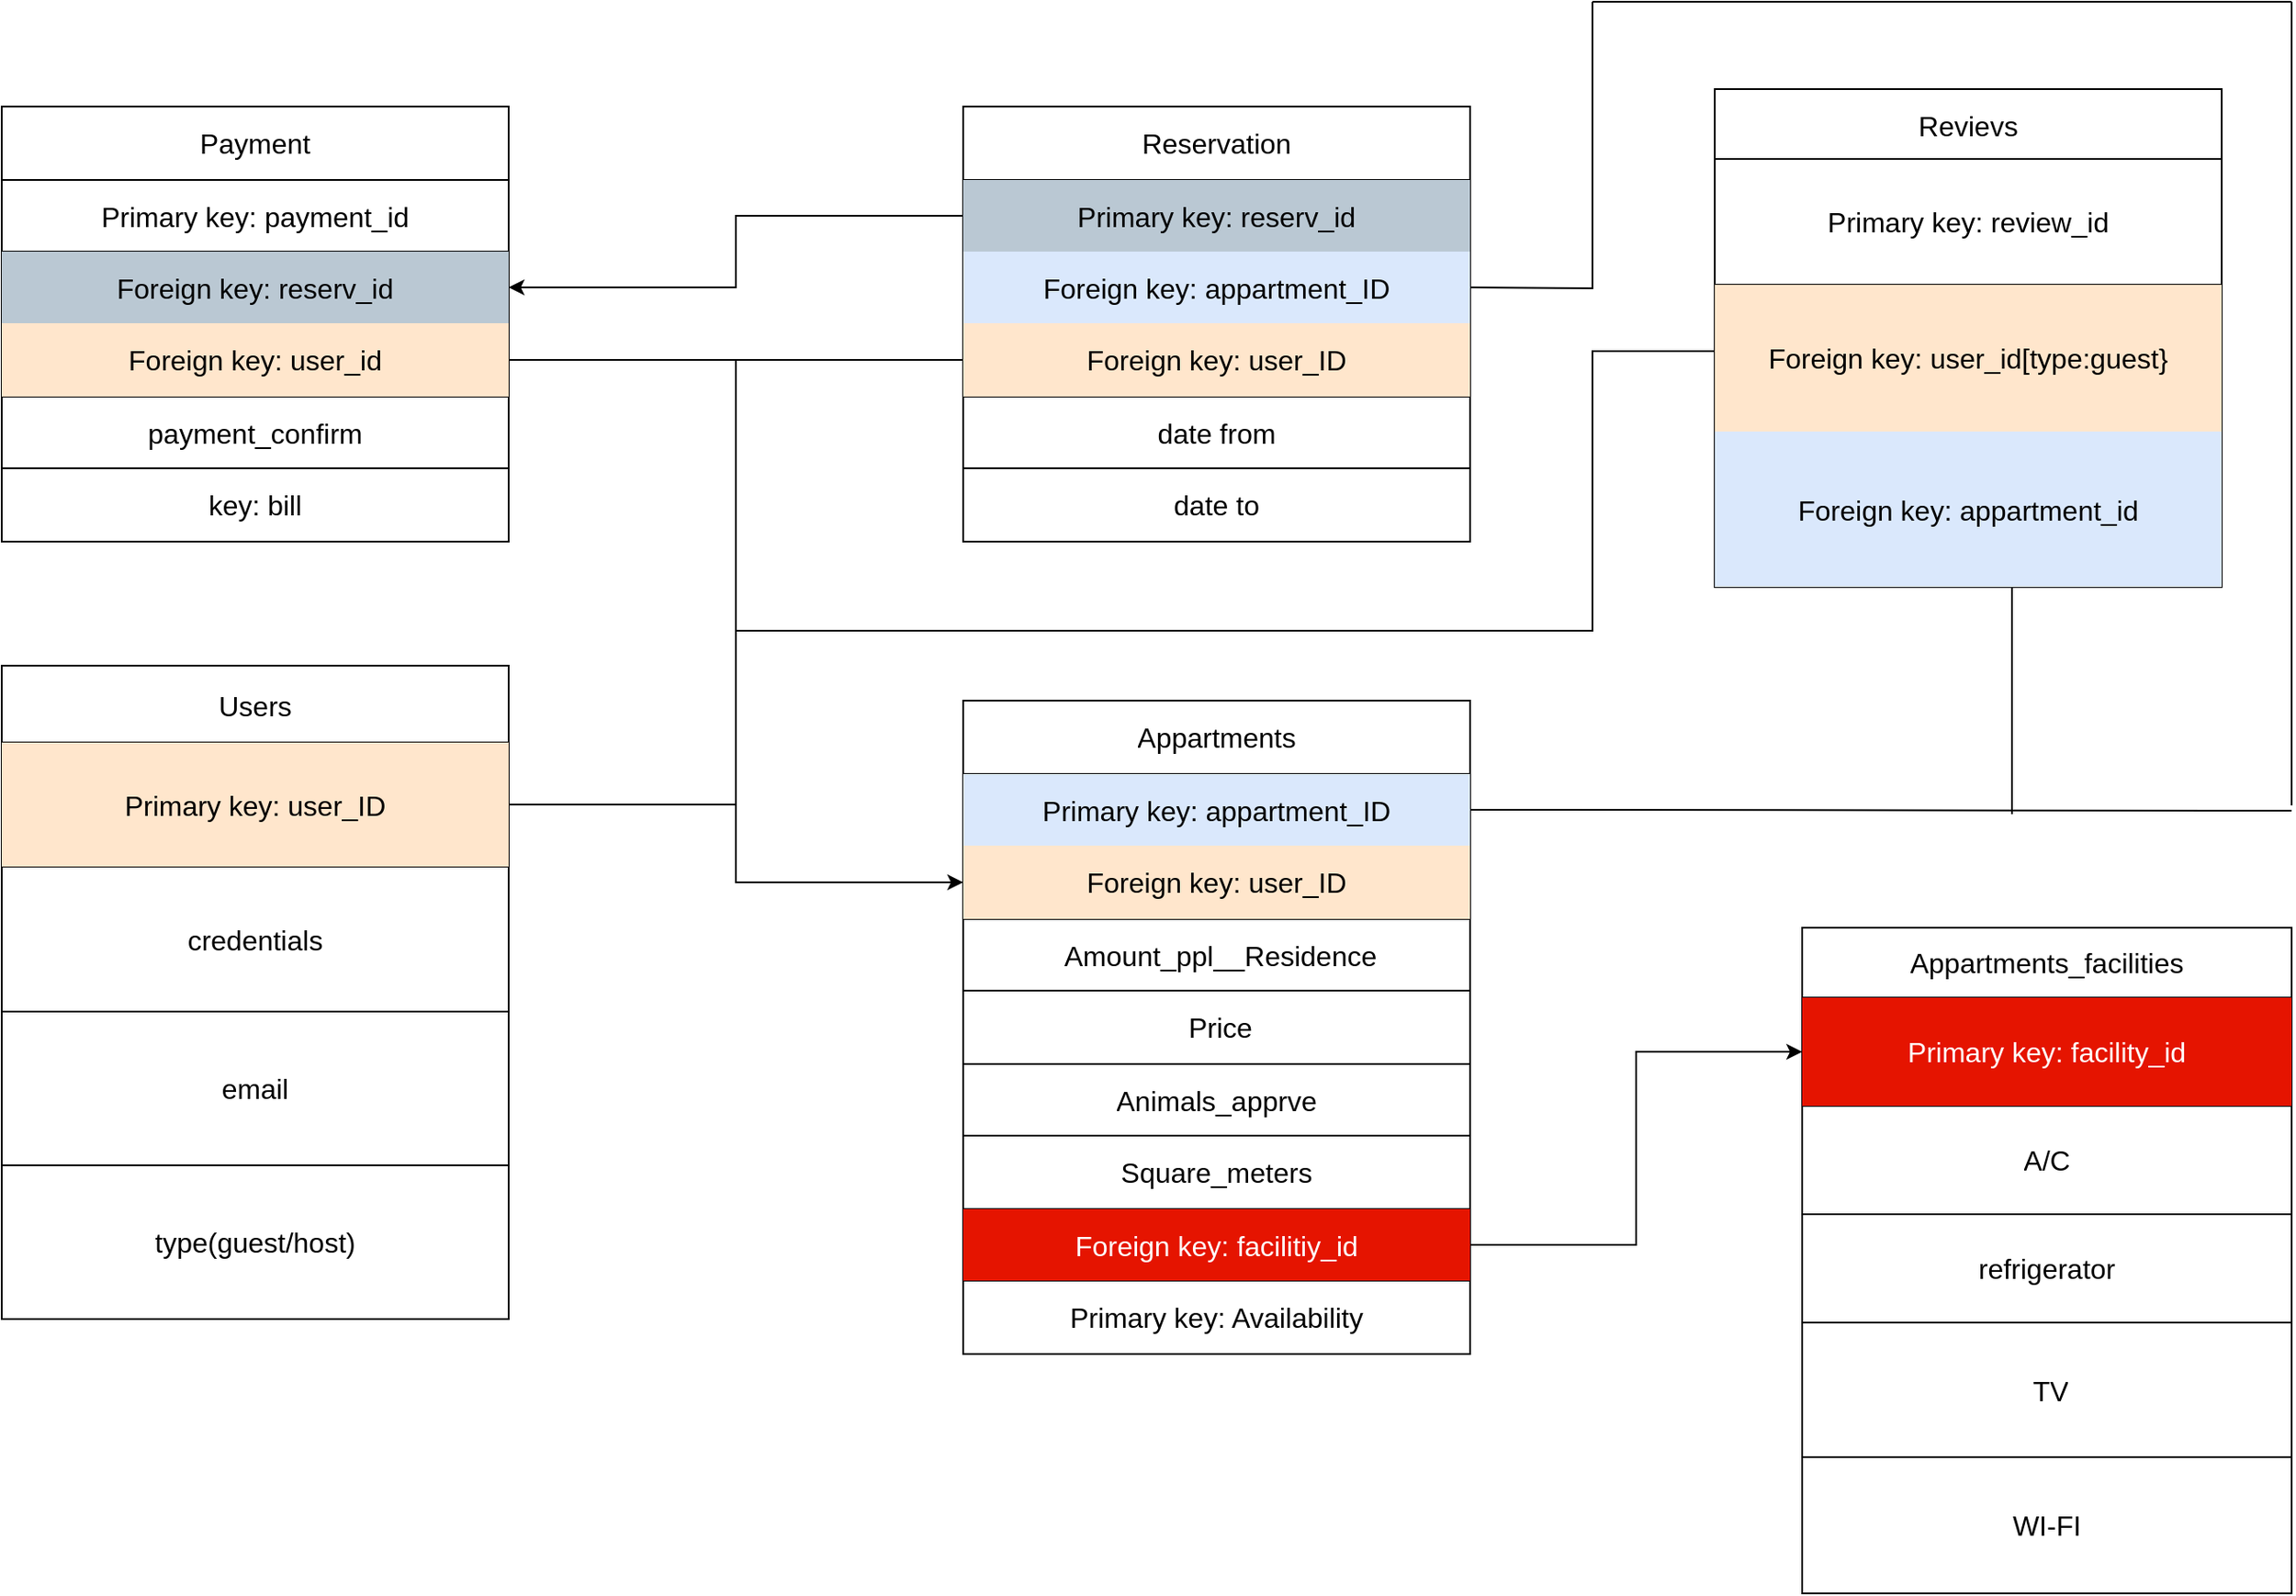 <mxfile version="24.2.1" type="github">
  <diagram name="Страница — 1" id="DhWtc1AITWDPEzfAjPhT">
    <mxGraphModel dx="1313" dy="1865" grid="1" gridSize="10" guides="1" tooltips="1" connect="1" arrows="1" fold="1" page="1" pageScale="1" pageWidth="827" pageHeight="1169" math="0" shadow="0">
      <root>
        <mxCell id="0" />
        <mxCell id="1" parent="0" />
        <mxCell id="QPeFIXPxmIHF3lI81vWk-42" value="Users" style="shape=table;startSize=44;container=1;collapsible=0;childLayout=tableLayout;strokeColor=default;fontSize=16;" parent="1" vertex="1">
          <mxGeometry x="10" y="-20" width="290" height="374" as="geometry" />
        </mxCell>
        <mxCell id="QPeFIXPxmIHF3lI81vWk-43" value="" style="shape=tableRow;horizontal=0;startSize=0;swimlaneHead=0;swimlaneBody=0;strokeColor=#d79b00;top=0;left=0;bottom=0;right=0;collapsible=0;dropTarget=0;fillColor=#ffe6cc;points=[[0,0.5],[1,0.5]];portConstraint=eastwest;fontSize=16;" parent="QPeFIXPxmIHF3lI81vWk-42" vertex="1">
          <mxGeometry y="44" width="290" height="71" as="geometry" />
        </mxCell>
        <mxCell id="QPeFIXPxmIHF3lI81vWk-44" value="Primary key: user_ID" style="shape=partialRectangle;html=1;whiteSpace=wrap;connectable=0;strokeColor=inherit;overflow=hidden;fillColor=none;top=0;left=0;bottom=0;right=0;pointerEvents=1;fontSize=16;" parent="QPeFIXPxmIHF3lI81vWk-43" vertex="1">
          <mxGeometry width="290" height="71" as="geometry">
            <mxRectangle width="290" height="71" as="alternateBounds" />
          </mxGeometry>
        </mxCell>
        <mxCell id="QPeFIXPxmIHF3lI81vWk-47" value="" style="shape=tableRow;horizontal=0;startSize=0;swimlaneHead=0;swimlaneBody=0;strokeColor=inherit;top=0;left=0;bottom=0;right=0;collapsible=0;dropTarget=0;fillColor=none;points=[[0,0.5],[1,0.5]];portConstraint=eastwest;fontSize=16;" parent="QPeFIXPxmIHF3lI81vWk-42" vertex="1">
          <mxGeometry y="115" width="290" height="83" as="geometry" />
        </mxCell>
        <mxCell id="QPeFIXPxmIHF3lI81vWk-48" value="credentials" style="shape=partialRectangle;html=1;whiteSpace=wrap;connectable=0;strokeColor=inherit;overflow=hidden;fillColor=none;top=0;left=0;bottom=0;right=0;pointerEvents=1;fontSize=16;" parent="QPeFIXPxmIHF3lI81vWk-47" vertex="1">
          <mxGeometry width="290" height="83" as="geometry">
            <mxRectangle width="290" height="83" as="alternateBounds" />
          </mxGeometry>
        </mxCell>
        <mxCell id="QPeFIXPxmIHF3lI81vWk-51" value="" style="shape=tableRow;horizontal=0;startSize=0;swimlaneHead=0;swimlaneBody=0;strokeColor=inherit;top=0;left=0;bottom=0;right=0;collapsible=0;dropTarget=0;fillColor=none;points=[[0,0.5],[1,0.5]];portConstraint=eastwest;fontSize=16;" parent="QPeFIXPxmIHF3lI81vWk-42" vertex="1">
          <mxGeometry y="198" width="290" height="88" as="geometry" />
        </mxCell>
        <mxCell id="QPeFIXPxmIHF3lI81vWk-52" value="email" style="shape=partialRectangle;html=1;whiteSpace=wrap;connectable=0;strokeColor=inherit;overflow=hidden;fillColor=none;top=0;left=0;bottom=0;right=0;pointerEvents=1;fontSize=16;" parent="QPeFIXPxmIHF3lI81vWk-51" vertex="1">
          <mxGeometry width="290" height="88" as="geometry">
            <mxRectangle width="290" height="88" as="alternateBounds" />
          </mxGeometry>
        </mxCell>
        <mxCell id="Wzoc3AOBWDvPHQD9uPDA-1" style="shape=tableRow;horizontal=0;startSize=0;swimlaneHead=0;swimlaneBody=0;strokeColor=inherit;top=0;left=0;bottom=0;right=0;collapsible=0;dropTarget=0;fillColor=none;points=[[0,0.5],[1,0.5]];portConstraint=eastwest;fontSize=16;" parent="QPeFIXPxmIHF3lI81vWk-42" vertex="1">
          <mxGeometry y="286" width="290" height="88" as="geometry" />
        </mxCell>
        <mxCell id="Wzoc3AOBWDvPHQD9uPDA-2" value="type(guest/host)" style="shape=partialRectangle;html=1;whiteSpace=wrap;connectable=0;strokeColor=inherit;overflow=hidden;fillColor=none;top=0;left=0;bottom=0;right=0;pointerEvents=1;fontSize=16;" parent="Wzoc3AOBWDvPHQD9uPDA-1" vertex="1">
          <mxGeometry width="290" height="88" as="geometry">
            <mxRectangle width="290" height="88" as="alternateBounds" />
          </mxGeometry>
        </mxCell>
        <mxCell id="QPeFIXPxmIHF3lI81vWk-137" value="" style="shape=table;startSize=0;container=1;collapsible=0;childLayout=tableLayout;fontSize=16;" parent="1" vertex="1">
          <mxGeometry x="560" width="290" height="374" as="geometry" />
        </mxCell>
        <mxCell id="QPeFIXPxmIHF3lI81vWk-138" value="" style="shape=tableRow;horizontal=0;startSize=0;swimlaneHead=0;swimlaneBody=0;strokeColor=inherit;top=0;left=0;bottom=0;right=0;collapsible=0;dropTarget=0;fillColor=none;points=[[0,0.5],[1,0.5]];portConstraint=eastwest;fontSize=16;" parent="QPeFIXPxmIHF3lI81vWk-137" vertex="1">
          <mxGeometry width="290" height="42" as="geometry" />
        </mxCell>
        <mxCell id="QPeFIXPxmIHF3lI81vWk-139" value="Appartments" style="shape=partialRectangle;html=1;whiteSpace=wrap;connectable=0;strokeColor=inherit;overflow=hidden;fillColor=none;top=0;left=0;bottom=0;right=0;pointerEvents=1;fontSize=16;" parent="QPeFIXPxmIHF3lI81vWk-138" vertex="1">
          <mxGeometry width="290" height="42" as="geometry">
            <mxRectangle width="290" height="42" as="alternateBounds" />
          </mxGeometry>
        </mxCell>
        <mxCell id="QPeFIXPxmIHF3lI81vWk-158" style="shape=tableRow;horizontal=0;startSize=0;swimlaneHead=0;swimlaneBody=0;strokeColor=inherit;top=0;left=0;bottom=0;right=0;collapsible=0;dropTarget=0;fillColor=none;points=[[0,0.5],[1,0.5]];portConstraint=eastwest;fontSize=16;" parent="QPeFIXPxmIHF3lI81vWk-137" vertex="1">
          <mxGeometry y="42" width="290" height="41" as="geometry" />
        </mxCell>
        <mxCell id="QPeFIXPxmIHF3lI81vWk-159" value="Primary key: appartment_ID" style="shape=partialRectangle;html=1;whiteSpace=wrap;connectable=0;strokeColor=#6c8ebf;overflow=hidden;fillColor=#dae8fc;top=0;left=0;bottom=0;right=0;pointerEvents=1;fontSize=16;" parent="QPeFIXPxmIHF3lI81vWk-158" vertex="1">
          <mxGeometry width="290" height="41" as="geometry">
            <mxRectangle width="290" height="41" as="alternateBounds" />
          </mxGeometry>
        </mxCell>
        <mxCell id="QPeFIXPxmIHF3lI81vWk-156" style="shape=tableRow;horizontal=0;startSize=0;swimlaneHead=0;swimlaneBody=0;strokeColor=inherit;top=0;left=0;bottom=0;right=0;collapsible=0;dropTarget=0;fillColor=none;points=[[0,0.5],[1,0.5]];portConstraint=eastwest;fontSize=16;" parent="QPeFIXPxmIHF3lI81vWk-137" vertex="1">
          <mxGeometry y="83" width="290" height="42" as="geometry" />
        </mxCell>
        <mxCell id="QPeFIXPxmIHF3lI81vWk-157" value="Foreign key: user_ID" style="shape=partialRectangle;html=1;whiteSpace=wrap;connectable=0;strokeColor=#d79b00;overflow=hidden;fillColor=#ffe6cc;top=0;left=0;bottom=0;right=0;pointerEvents=1;fontSize=16;" parent="QPeFIXPxmIHF3lI81vWk-156" vertex="1">
          <mxGeometry width="290" height="42" as="geometry">
            <mxRectangle width="290" height="42" as="alternateBounds" />
          </mxGeometry>
        </mxCell>
        <mxCell id="QPeFIXPxmIHF3lI81vWk-154" style="shape=tableRow;horizontal=0;startSize=0;swimlaneHead=0;swimlaneBody=0;strokeColor=inherit;top=0;left=0;bottom=0;right=0;collapsible=0;dropTarget=0;fillColor=none;points=[[0,0.5],[1,0.5]];portConstraint=eastwest;fontSize=16;" parent="QPeFIXPxmIHF3lI81vWk-137" vertex="1">
          <mxGeometry y="125" width="290" height="41" as="geometry" />
        </mxCell>
        <mxCell id="QPeFIXPxmIHF3lI81vWk-155" value="&amp;nbsp;Amount_ppl__Residence" style="shape=partialRectangle;html=1;whiteSpace=wrap;connectable=0;strokeColor=inherit;overflow=hidden;fillColor=none;top=0;left=0;bottom=0;right=0;pointerEvents=1;fontSize=16;" parent="QPeFIXPxmIHF3lI81vWk-154" vertex="1">
          <mxGeometry width="290" height="41" as="geometry">
            <mxRectangle width="290" height="41" as="alternateBounds" />
          </mxGeometry>
        </mxCell>
        <mxCell id="QPeFIXPxmIHF3lI81vWk-152" style="shape=tableRow;horizontal=0;startSize=0;swimlaneHead=0;swimlaneBody=0;strokeColor=inherit;top=0;left=0;bottom=0;right=0;collapsible=0;dropTarget=0;fillColor=none;points=[[0,0.5],[1,0.5]];portConstraint=eastwest;fontSize=16;" parent="QPeFIXPxmIHF3lI81vWk-137" vertex="1">
          <mxGeometry y="166" width="290" height="42" as="geometry" />
        </mxCell>
        <mxCell id="QPeFIXPxmIHF3lI81vWk-153" value="&amp;nbsp;Price" style="shape=partialRectangle;html=1;whiteSpace=wrap;connectable=0;strokeColor=inherit;overflow=hidden;fillColor=none;top=0;left=0;bottom=0;right=0;pointerEvents=1;fontSize=16;" parent="QPeFIXPxmIHF3lI81vWk-152" vertex="1">
          <mxGeometry width="290" height="42" as="geometry">
            <mxRectangle width="290" height="42" as="alternateBounds" />
          </mxGeometry>
        </mxCell>
        <mxCell id="QPeFIXPxmIHF3lI81vWk-150" style="shape=tableRow;horizontal=0;startSize=0;swimlaneHead=0;swimlaneBody=0;strokeColor=inherit;top=0;left=0;bottom=0;right=0;collapsible=0;dropTarget=0;fillColor=none;points=[[0,0.5],[1,0.5]];portConstraint=eastwest;fontSize=16;" parent="QPeFIXPxmIHF3lI81vWk-137" vertex="1">
          <mxGeometry y="208" width="290" height="41" as="geometry" />
        </mxCell>
        <mxCell id="QPeFIXPxmIHF3lI81vWk-151" value="Animals_apprve" style="shape=partialRectangle;html=1;whiteSpace=wrap;connectable=0;strokeColor=inherit;overflow=hidden;fillColor=none;top=0;left=0;bottom=0;right=0;pointerEvents=1;fontSize=16;" parent="QPeFIXPxmIHF3lI81vWk-150" vertex="1">
          <mxGeometry width="290" height="41" as="geometry">
            <mxRectangle width="290" height="41" as="alternateBounds" />
          </mxGeometry>
        </mxCell>
        <mxCell id="QPeFIXPxmIHF3lI81vWk-142" value="" style="shape=tableRow;horizontal=0;startSize=0;swimlaneHead=0;swimlaneBody=0;strokeColor=inherit;top=0;left=0;bottom=0;right=0;collapsible=0;dropTarget=0;fillColor=none;points=[[0,0.5],[1,0.5]];portConstraint=eastwest;fontSize=16;" parent="QPeFIXPxmIHF3lI81vWk-137" vertex="1">
          <mxGeometry y="249" width="290" height="42" as="geometry" />
        </mxCell>
        <mxCell id="QPeFIXPxmIHF3lI81vWk-143" value="Square_meters" style="shape=partialRectangle;html=1;whiteSpace=wrap;connectable=0;strokeColor=inherit;overflow=hidden;fillColor=none;top=0;left=0;bottom=0;right=0;pointerEvents=1;fontSize=16;" parent="QPeFIXPxmIHF3lI81vWk-142" vertex="1">
          <mxGeometry width="290" height="42" as="geometry">
            <mxRectangle width="290" height="42" as="alternateBounds" />
          </mxGeometry>
        </mxCell>
        <mxCell id="QPeFIXPxmIHF3lI81vWk-160" style="shape=tableRow;horizontal=0;startSize=0;swimlaneHead=0;swimlaneBody=0;strokeColor=inherit;top=0;left=0;bottom=0;right=0;collapsible=0;dropTarget=0;fillColor=none;points=[[0,0.5],[1,0.5]];portConstraint=eastwest;fontSize=16;" parent="QPeFIXPxmIHF3lI81vWk-137" vertex="1">
          <mxGeometry y="291" width="290" height="41" as="geometry" />
        </mxCell>
        <mxCell id="QPeFIXPxmIHF3lI81vWk-161" value="Foreign key: facilitiy_id" style="shape=partialRectangle;html=1;whiteSpace=wrap;connectable=0;strokeColor=#B20000;overflow=hidden;fillColor=#e51400;top=0;left=0;bottom=0;right=0;pointerEvents=1;fontSize=16;fontColor=#ffffff;" parent="QPeFIXPxmIHF3lI81vWk-160" vertex="1">
          <mxGeometry width="290" height="41" as="geometry">
            <mxRectangle width="290" height="41" as="alternateBounds" />
          </mxGeometry>
        </mxCell>
        <mxCell id="QPeFIXPxmIHF3lI81vWk-165" style="shape=tableRow;horizontal=0;startSize=0;swimlaneHead=0;swimlaneBody=0;strokeColor=inherit;top=0;left=0;bottom=0;right=0;collapsible=0;dropTarget=0;fillColor=none;points=[[0,0.5],[1,0.5]];portConstraint=eastwest;fontSize=16;" parent="QPeFIXPxmIHF3lI81vWk-137" vertex="1">
          <mxGeometry y="332" width="290" height="42" as="geometry" />
        </mxCell>
        <mxCell id="QPeFIXPxmIHF3lI81vWk-166" value="Primary key: Availability" style="shape=partialRectangle;html=1;whiteSpace=wrap;connectable=0;strokeColor=inherit;overflow=hidden;fillColor=none;top=0;left=0;bottom=0;right=0;pointerEvents=1;fontSize=16;" parent="QPeFIXPxmIHF3lI81vWk-165" vertex="1">
          <mxGeometry width="290" height="42" as="geometry">
            <mxRectangle width="290" height="42" as="alternateBounds" />
          </mxGeometry>
        </mxCell>
        <mxCell id="QPeFIXPxmIHF3lI81vWk-185" value="" style="shape=table;startSize=0;container=1;collapsible=0;childLayout=tableLayout;fontSize=16;" parent="1" vertex="1">
          <mxGeometry x="1040" y="130" width="280" height="381" as="geometry" />
        </mxCell>
        <mxCell id="QPeFIXPxmIHF3lI81vWk-186" value="" style="shape=tableRow;horizontal=0;startSize=0;swimlaneHead=0;swimlaneBody=0;strokeColor=inherit;top=0;left=0;bottom=0;right=0;collapsible=0;dropTarget=0;fillColor=none;points=[[0,0.5],[1,0.5]];portConstraint=eastwest;fontSize=16;" parent="QPeFIXPxmIHF3lI81vWk-185" vertex="1">
          <mxGeometry width="280" height="40" as="geometry" />
        </mxCell>
        <mxCell id="QPeFIXPxmIHF3lI81vWk-187" value="Appartments_facilities" style="shape=partialRectangle;html=1;whiteSpace=wrap;connectable=0;strokeColor=inherit;overflow=hidden;fillColor=none;top=0;left=0;bottom=0;right=0;pointerEvents=1;fontSize=16;" parent="QPeFIXPxmIHF3lI81vWk-186" vertex="1">
          <mxGeometry width="280" height="40" as="geometry">
            <mxRectangle width="280" height="40" as="alternateBounds" />
          </mxGeometry>
        </mxCell>
        <mxCell id="QPeFIXPxmIHF3lI81vWk-202" style="shape=tableRow;horizontal=0;startSize=0;swimlaneHead=0;swimlaneBody=0;strokeColor=inherit;top=0;left=0;bottom=0;right=0;collapsible=0;dropTarget=0;fillColor=none;points=[[0,0.5],[1,0.5]];portConstraint=eastwest;fontSize=16;" parent="QPeFIXPxmIHF3lI81vWk-185" vertex="1">
          <mxGeometry y="40" width="280" height="62" as="geometry" />
        </mxCell>
        <mxCell id="QPeFIXPxmIHF3lI81vWk-203" value="Primary key: facility_id" style="shape=partialRectangle;html=1;whiteSpace=wrap;connectable=0;strokeColor=#B20000;overflow=hidden;fillColor=#e51400;top=0;left=0;bottom=0;right=0;pointerEvents=1;fontSize=16;fontColor=#ffffff;" parent="QPeFIXPxmIHF3lI81vWk-202" vertex="1">
          <mxGeometry width="280" height="62" as="geometry">
            <mxRectangle width="280" height="62" as="alternateBounds" />
          </mxGeometry>
        </mxCell>
        <mxCell id="QPeFIXPxmIHF3lI81vWk-200" style="shape=tableRow;horizontal=0;startSize=0;swimlaneHead=0;swimlaneBody=0;strokeColor=inherit;top=0;left=0;bottom=0;right=0;collapsible=0;dropTarget=0;fillColor=none;points=[[0,0.5],[1,0.5]];portConstraint=eastwest;fontSize=16;" parent="QPeFIXPxmIHF3lI81vWk-185" vertex="1">
          <mxGeometry y="102" width="280" height="62" as="geometry" />
        </mxCell>
        <mxCell id="QPeFIXPxmIHF3lI81vWk-201" value="A/C" style="shape=partialRectangle;html=1;whiteSpace=wrap;connectable=0;strokeColor=inherit;overflow=hidden;fillColor=none;top=0;left=0;bottom=0;right=0;pointerEvents=1;fontSize=16;" parent="QPeFIXPxmIHF3lI81vWk-200" vertex="1">
          <mxGeometry width="280" height="62" as="geometry">
            <mxRectangle width="280" height="62" as="alternateBounds" />
          </mxGeometry>
        </mxCell>
        <mxCell id="QPeFIXPxmIHF3lI81vWk-198" style="shape=tableRow;horizontal=0;startSize=0;swimlaneHead=0;swimlaneBody=0;strokeColor=inherit;top=0;left=0;bottom=0;right=0;collapsible=0;dropTarget=0;fillColor=none;points=[[0,0.5],[1,0.5]];portConstraint=eastwest;fontSize=16;" parent="QPeFIXPxmIHF3lI81vWk-185" vertex="1">
          <mxGeometry y="164" width="280" height="62" as="geometry" />
        </mxCell>
        <mxCell id="QPeFIXPxmIHF3lI81vWk-199" value="refrigerator" style="shape=partialRectangle;html=1;whiteSpace=wrap;connectable=0;strokeColor=inherit;overflow=hidden;fillColor=none;top=0;left=0;bottom=0;right=0;pointerEvents=1;fontSize=16;" parent="QPeFIXPxmIHF3lI81vWk-198" vertex="1">
          <mxGeometry width="280" height="62" as="geometry">
            <mxRectangle width="280" height="62" as="alternateBounds" />
          </mxGeometry>
        </mxCell>
        <mxCell id="QPeFIXPxmIHF3lI81vWk-190" value="" style="shape=tableRow;horizontal=0;startSize=0;swimlaneHead=0;swimlaneBody=0;strokeColor=inherit;top=0;left=0;bottom=0;right=0;collapsible=0;dropTarget=0;fillColor=none;points=[[0,0.5],[1,0.5]];portConstraint=eastwest;fontSize=16;" parent="QPeFIXPxmIHF3lI81vWk-185" vertex="1">
          <mxGeometry y="226" width="280" height="77" as="geometry" />
        </mxCell>
        <mxCell id="QPeFIXPxmIHF3lI81vWk-191" value="&amp;nbsp;TV" style="shape=partialRectangle;html=1;whiteSpace=wrap;connectable=0;strokeColor=inherit;overflow=hidden;fillColor=none;top=0;left=0;bottom=0;right=0;pointerEvents=1;fontSize=16;" parent="QPeFIXPxmIHF3lI81vWk-190" vertex="1">
          <mxGeometry width="280" height="77" as="geometry">
            <mxRectangle width="280" height="77" as="alternateBounds" />
          </mxGeometry>
        </mxCell>
        <mxCell id="4J8xn9SW0FpCC9_iLvo0-3" style="shape=tableRow;horizontal=0;startSize=0;swimlaneHead=0;swimlaneBody=0;strokeColor=inherit;top=0;left=0;bottom=0;right=0;collapsible=0;dropTarget=0;fillColor=none;points=[[0,0.5],[1,0.5]];portConstraint=eastwest;fontSize=16;" parent="QPeFIXPxmIHF3lI81vWk-185" vertex="1">
          <mxGeometry y="303" width="280" height="78" as="geometry" />
        </mxCell>
        <mxCell id="4J8xn9SW0FpCC9_iLvo0-4" value="WI-FI" style="shape=partialRectangle;html=1;whiteSpace=wrap;connectable=0;strokeColor=inherit;overflow=hidden;fillColor=none;top=0;left=0;bottom=0;right=0;pointerEvents=1;fontSize=16;" parent="4J8xn9SW0FpCC9_iLvo0-3" vertex="1">
          <mxGeometry width="280" height="78" as="geometry">
            <mxRectangle width="280" height="78" as="alternateBounds" />
          </mxGeometry>
        </mxCell>
        <mxCell id="Wzoc3AOBWDvPHQD9uPDA-6" style="edgeStyle=orthogonalEdgeStyle;rounded=0;orthogonalLoop=1;jettySize=auto;html=1;exitX=1;exitY=0.5;exitDx=0;exitDy=0;" parent="1" source="QPeFIXPxmIHF3lI81vWk-43" target="QPeFIXPxmIHF3lI81vWk-156" edge="1">
          <mxGeometry relative="1" as="geometry">
            <mxPoint x="500" y="118" as="targetPoint" />
          </mxGeometry>
        </mxCell>
        <mxCell id="Wzoc3AOBWDvPHQD9uPDA-11" value="" style="shape=table;startSize=0;container=1;collapsible=0;childLayout=tableLayout;fontSize=16;" parent="1" vertex="1">
          <mxGeometry x="560" y="-340" width="290" height="249" as="geometry" />
        </mxCell>
        <mxCell id="Wzoc3AOBWDvPHQD9uPDA-12" value="" style="shape=tableRow;horizontal=0;startSize=0;swimlaneHead=0;swimlaneBody=0;strokeColor=inherit;top=0;left=0;bottom=0;right=0;collapsible=0;dropTarget=0;fillColor=none;points=[[0,0.5],[1,0.5]];portConstraint=eastwest;fontSize=16;" parent="Wzoc3AOBWDvPHQD9uPDA-11" vertex="1">
          <mxGeometry width="290" height="42" as="geometry" />
        </mxCell>
        <mxCell id="Wzoc3AOBWDvPHQD9uPDA-13" value="Reservation" style="shape=partialRectangle;html=1;whiteSpace=wrap;connectable=0;strokeColor=inherit;overflow=hidden;fillColor=none;top=0;left=0;bottom=0;right=0;pointerEvents=1;fontSize=16;" parent="Wzoc3AOBWDvPHQD9uPDA-12" vertex="1">
          <mxGeometry width="290" height="42" as="geometry">
            <mxRectangle width="290" height="42" as="alternateBounds" />
          </mxGeometry>
        </mxCell>
        <mxCell id="Wzoc3AOBWDvPHQD9uPDA-33" style="shape=tableRow;horizontal=0;startSize=0;swimlaneHead=0;swimlaneBody=0;strokeColor=inherit;top=0;left=0;bottom=0;right=0;collapsible=0;dropTarget=0;fillColor=none;points=[[0,0.5],[1,0.5]];portConstraint=eastwest;fontSize=16;" parent="Wzoc3AOBWDvPHQD9uPDA-11" vertex="1">
          <mxGeometry y="42" width="290" height="41" as="geometry" />
        </mxCell>
        <mxCell id="Wzoc3AOBWDvPHQD9uPDA-34" value="Primary key: reserv_id" style="shape=partialRectangle;html=1;whiteSpace=wrap;connectable=0;strokeColor=#23445d;overflow=hidden;fillColor=#bac8d3;top=0;left=0;bottom=0;right=0;pointerEvents=1;fontSize=16;" parent="Wzoc3AOBWDvPHQD9uPDA-33" vertex="1">
          <mxGeometry width="290" height="41" as="geometry">
            <mxRectangle width="290" height="41" as="alternateBounds" />
          </mxGeometry>
        </mxCell>
        <mxCell id="Wzoc3AOBWDvPHQD9uPDA-14" style="shape=tableRow;horizontal=0;startSize=0;swimlaneHead=0;swimlaneBody=0;strokeColor=inherit;top=0;left=0;bottom=0;right=0;collapsible=0;dropTarget=0;fillColor=none;points=[[0,0.5],[1,0.5]];portConstraint=eastwest;fontSize=16;" parent="Wzoc3AOBWDvPHQD9uPDA-11" vertex="1">
          <mxGeometry y="83" width="290" height="41" as="geometry" />
        </mxCell>
        <mxCell id="Wzoc3AOBWDvPHQD9uPDA-15" value="Foreign key: appartment_ID" style="shape=partialRectangle;html=1;whiteSpace=wrap;connectable=0;strokeColor=#6c8ebf;overflow=hidden;fillColor=#dae8fc;top=0;left=0;bottom=0;right=0;pointerEvents=1;fontSize=16;" parent="Wzoc3AOBWDvPHQD9uPDA-14" vertex="1">
          <mxGeometry width="290" height="41" as="geometry">
            <mxRectangle width="290" height="41" as="alternateBounds" />
          </mxGeometry>
        </mxCell>
        <mxCell id="Wzoc3AOBWDvPHQD9uPDA-16" style="shape=tableRow;horizontal=0;startSize=0;swimlaneHead=0;swimlaneBody=0;strokeColor=inherit;top=0;left=0;bottom=0;right=0;collapsible=0;dropTarget=0;fillColor=none;points=[[0,0.5],[1,0.5]];portConstraint=eastwest;fontSize=16;" parent="Wzoc3AOBWDvPHQD9uPDA-11" vertex="1">
          <mxGeometry y="124" width="290" height="42" as="geometry" />
        </mxCell>
        <mxCell id="Wzoc3AOBWDvPHQD9uPDA-17" value="Foreign key: user_ID" style="shape=partialRectangle;html=1;whiteSpace=wrap;connectable=0;strokeColor=#d79b00;overflow=hidden;fillColor=#ffe6cc;top=0;left=0;bottom=0;right=0;pointerEvents=1;fontSize=16;" parent="Wzoc3AOBWDvPHQD9uPDA-16" vertex="1">
          <mxGeometry width="290" height="42" as="geometry">
            <mxRectangle width="290" height="42" as="alternateBounds" />
          </mxGeometry>
        </mxCell>
        <mxCell id="Wzoc3AOBWDvPHQD9uPDA-18" style="shape=tableRow;horizontal=0;startSize=0;swimlaneHead=0;swimlaneBody=0;strokeColor=inherit;top=0;left=0;bottom=0;right=0;collapsible=0;dropTarget=0;fillColor=none;points=[[0,0.5],[1,0.5]];portConstraint=eastwest;fontSize=16;" parent="Wzoc3AOBWDvPHQD9uPDA-11" vertex="1">
          <mxGeometry y="166" width="290" height="41" as="geometry" />
        </mxCell>
        <mxCell id="Wzoc3AOBWDvPHQD9uPDA-19" value="date from" style="shape=partialRectangle;html=1;whiteSpace=wrap;connectable=0;strokeColor=inherit;overflow=hidden;fillColor=none;top=0;left=0;bottom=0;right=0;pointerEvents=1;fontSize=16;" parent="Wzoc3AOBWDvPHQD9uPDA-18" vertex="1">
          <mxGeometry width="290" height="41" as="geometry">
            <mxRectangle width="290" height="41" as="alternateBounds" />
          </mxGeometry>
        </mxCell>
        <mxCell id="Wzoc3AOBWDvPHQD9uPDA-20" style="shape=tableRow;horizontal=0;startSize=0;swimlaneHead=0;swimlaneBody=0;strokeColor=inherit;top=0;left=0;bottom=0;right=0;collapsible=0;dropTarget=0;fillColor=none;points=[[0,0.5],[1,0.5]];portConstraint=eastwest;fontSize=16;" parent="Wzoc3AOBWDvPHQD9uPDA-11" vertex="1">
          <mxGeometry y="207" width="290" height="42" as="geometry" />
        </mxCell>
        <mxCell id="Wzoc3AOBWDvPHQD9uPDA-21" value="date to" style="shape=partialRectangle;html=1;whiteSpace=wrap;connectable=0;strokeColor=inherit;overflow=hidden;fillColor=none;top=0;left=0;bottom=0;right=0;pointerEvents=1;fontSize=16;" parent="Wzoc3AOBWDvPHQD9uPDA-20" vertex="1">
          <mxGeometry width="290" height="42" as="geometry">
            <mxRectangle width="290" height="42" as="alternateBounds" />
          </mxGeometry>
        </mxCell>
        <mxCell id="Wzoc3AOBWDvPHQD9uPDA-35" value="" style="shape=table;startSize=0;container=1;collapsible=0;childLayout=tableLayout;fontSize=16;" parent="1" vertex="1">
          <mxGeometry x="10" y="-340" width="290" height="249" as="geometry" />
        </mxCell>
        <mxCell id="Wzoc3AOBWDvPHQD9uPDA-36" value="" style="shape=tableRow;horizontal=0;startSize=0;swimlaneHead=0;swimlaneBody=0;strokeColor=inherit;top=0;left=0;bottom=0;right=0;collapsible=0;dropTarget=0;fillColor=none;points=[[0,0.5],[1,0.5]];portConstraint=eastwest;fontSize=16;" parent="Wzoc3AOBWDvPHQD9uPDA-35" vertex="1">
          <mxGeometry width="290" height="42" as="geometry" />
        </mxCell>
        <mxCell id="Wzoc3AOBWDvPHQD9uPDA-37" value="Payment" style="shape=partialRectangle;html=1;whiteSpace=wrap;connectable=0;strokeColor=inherit;overflow=hidden;fillColor=none;top=0;left=0;bottom=0;right=0;pointerEvents=1;fontSize=16;" parent="Wzoc3AOBWDvPHQD9uPDA-36" vertex="1">
          <mxGeometry width="290" height="42" as="geometry">
            <mxRectangle width="290" height="42" as="alternateBounds" />
          </mxGeometry>
        </mxCell>
        <mxCell id="Wzoc3AOBWDvPHQD9uPDA-38" style="shape=tableRow;horizontal=0;startSize=0;swimlaneHead=0;swimlaneBody=0;strokeColor=inherit;top=0;left=0;bottom=0;right=0;collapsible=0;dropTarget=0;fillColor=none;points=[[0,0.5],[1,0.5]];portConstraint=eastwest;fontSize=16;" parent="Wzoc3AOBWDvPHQD9uPDA-35" vertex="1">
          <mxGeometry y="42" width="290" height="41" as="geometry" />
        </mxCell>
        <mxCell id="Wzoc3AOBWDvPHQD9uPDA-39" value="Primary key: payment_id" style="shape=partialRectangle;html=1;whiteSpace=wrap;connectable=0;strokeColor=inherit;overflow=hidden;fillColor=none;top=0;left=0;bottom=0;right=0;pointerEvents=1;fontSize=16;" parent="Wzoc3AOBWDvPHQD9uPDA-38" vertex="1">
          <mxGeometry width="290" height="41" as="geometry">
            <mxRectangle width="290" height="41" as="alternateBounds" />
          </mxGeometry>
        </mxCell>
        <mxCell id="Wzoc3AOBWDvPHQD9uPDA-40" style="shape=tableRow;horizontal=0;startSize=0;swimlaneHead=0;swimlaneBody=0;strokeColor=inherit;top=0;left=0;bottom=0;right=0;collapsible=0;dropTarget=0;fillColor=none;points=[[0,0.5],[1,0.5]];portConstraint=eastwest;fontSize=16;" parent="Wzoc3AOBWDvPHQD9uPDA-35" vertex="1">
          <mxGeometry y="83" width="290" height="41" as="geometry" />
        </mxCell>
        <mxCell id="Wzoc3AOBWDvPHQD9uPDA-41" value="Foreign key: reserv_id" style="shape=partialRectangle;html=1;whiteSpace=wrap;connectable=0;overflow=hidden;top=0;left=0;bottom=0;right=0;pointerEvents=1;fontSize=16;fillColor=#bac8d3;strokeColor=#23445d;" parent="Wzoc3AOBWDvPHQD9uPDA-40" vertex="1">
          <mxGeometry width="290" height="41" as="geometry">
            <mxRectangle width="290" height="41" as="alternateBounds" />
          </mxGeometry>
        </mxCell>
        <mxCell id="Wzoc3AOBWDvPHQD9uPDA-42" style="shape=tableRow;horizontal=0;startSize=0;swimlaneHead=0;swimlaneBody=0;strokeColor=#d79b00;top=0;left=0;bottom=0;right=0;collapsible=0;dropTarget=0;fillColor=#ffe6cc;points=[[0,0.5],[1,0.5]];portConstraint=eastwest;fontSize=16;" parent="Wzoc3AOBWDvPHQD9uPDA-35" vertex="1">
          <mxGeometry y="124" width="290" height="42" as="geometry" />
        </mxCell>
        <mxCell id="Wzoc3AOBWDvPHQD9uPDA-43" value="Foreign key: user_id" style="shape=partialRectangle;html=1;whiteSpace=wrap;connectable=0;strokeColor=inherit;overflow=hidden;fillColor=none;top=0;left=0;bottom=0;right=0;pointerEvents=1;fontSize=16;" parent="Wzoc3AOBWDvPHQD9uPDA-42" vertex="1">
          <mxGeometry width="290" height="42" as="geometry">
            <mxRectangle width="290" height="42" as="alternateBounds" />
          </mxGeometry>
        </mxCell>
        <mxCell id="Wzoc3AOBWDvPHQD9uPDA-44" style="shape=tableRow;horizontal=0;startSize=0;swimlaneHead=0;swimlaneBody=0;strokeColor=inherit;top=0;left=0;bottom=0;right=0;collapsible=0;dropTarget=0;fillColor=none;points=[[0,0.5],[1,0.5]];portConstraint=eastwest;fontSize=16;" parent="Wzoc3AOBWDvPHQD9uPDA-35" vertex="1">
          <mxGeometry y="166" width="290" height="41" as="geometry" />
        </mxCell>
        <mxCell id="Wzoc3AOBWDvPHQD9uPDA-45" value="payment_confirm" style="shape=partialRectangle;html=1;whiteSpace=wrap;connectable=0;strokeColor=inherit;overflow=hidden;fillColor=none;top=0;left=0;bottom=0;right=0;pointerEvents=1;fontSize=16;" parent="Wzoc3AOBWDvPHQD9uPDA-44" vertex="1">
          <mxGeometry width="290" height="41" as="geometry">
            <mxRectangle width="290" height="41" as="alternateBounds" />
          </mxGeometry>
        </mxCell>
        <mxCell id="Wzoc3AOBWDvPHQD9uPDA-46" style="shape=tableRow;horizontal=0;startSize=0;swimlaneHead=0;swimlaneBody=0;strokeColor=inherit;top=0;left=0;bottom=0;right=0;collapsible=0;dropTarget=0;fillColor=none;points=[[0,0.5],[1,0.5]];portConstraint=eastwest;fontSize=16;" parent="Wzoc3AOBWDvPHQD9uPDA-35" vertex="1">
          <mxGeometry y="207" width="290" height="42" as="geometry" />
        </mxCell>
        <mxCell id="Wzoc3AOBWDvPHQD9uPDA-47" value="key: bill" style="shape=partialRectangle;html=1;whiteSpace=wrap;connectable=0;strokeColor=inherit;overflow=hidden;fillColor=none;top=0;left=0;bottom=0;right=0;pointerEvents=1;fontSize=16;" parent="Wzoc3AOBWDvPHQD9uPDA-46" vertex="1">
          <mxGeometry width="290" height="42" as="geometry">
            <mxRectangle width="290" height="42" as="alternateBounds" />
          </mxGeometry>
        </mxCell>
        <mxCell id="Wzoc3AOBWDvPHQD9uPDA-52" value="Revievs" style="shape=table;startSize=40;container=1;collapsible=0;childLayout=tableLayout;strokeColor=default;fontSize=16;" parent="1" vertex="1">
          <mxGeometry x="990" y="-350" width="290" height="285" as="geometry" />
        </mxCell>
        <mxCell id="Wzoc3AOBWDvPHQD9uPDA-53" value="" style="shape=tableRow;horizontal=0;startSize=0;swimlaneHead=0;swimlaneBody=0;strokeColor=inherit;top=0;left=0;bottom=0;right=0;collapsible=0;dropTarget=0;fillColor=none;points=[[0,0.5],[1,0.5]];portConstraint=eastwest;fontSize=16;" parent="Wzoc3AOBWDvPHQD9uPDA-52" vertex="1">
          <mxGeometry y="40" width="290" height="72" as="geometry" />
        </mxCell>
        <mxCell id="Wzoc3AOBWDvPHQD9uPDA-54" value="Primary key: review_id" style="shape=partialRectangle;html=1;whiteSpace=wrap;connectable=0;strokeColor=inherit;overflow=hidden;fillColor=none;top=0;left=0;bottom=0;right=0;pointerEvents=1;fontSize=16;" parent="Wzoc3AOBWDvPHQD9uPDA-53" vertex="1">
          <mxGeometry width="290" height="72" as="geometry">
            <mxRectangle width="290" height="72" as="alternateBounds" />
          </mxGeometry>
        </mxCell>
        <mxCell id="Wzoc3AOBWDvPHQD9uPDA-55" value="" style="shape=tableRow;horizontal=0;startSize=0;swimlaneHead=0;swimlaneBody=0;strokeColor=#d79b00;top=0;left=0;bottom=0;right=0;collapsible=0;dropTarget=0;fillColor=#ffe6cc;points=[[0,0.5],[1,0.5]];portConstraint=eastwest;fontSize=16;" parent="Wzoc3AOBWDvPHQD9uPDA-52" vertex="1">
          <mxGeometry y="112" width="290" height="84" as="geometry" />
        </mxCell>
        <mxCell id="Wzoc3AOBWDvPHQD9uPDA-56" value="Foreign key: user_id[type:guest}" style="shape=partialRectangle;html=1;whiteSpace=wrap;connectable=0;strokeColor=inherit;overflow=hidden;fillColor=none;top=0;left=0;bottom=0;right=0;pointerEvents=1;fontSize=16;" parent="Wzoc3AOBWDvPHQD9uPDA-55" vertex="1">
          <mxGeometry width="290" height="84" as="geometry">
            <mxRectangle width="290" height="84" as="alternateBounds" />
          </mxGeometry>
        </mxCell>
        <mxCell id="Wzoc3AOBWDvPHQD9uPDA-57" value="" style="shape=tableRow;horizontal=0;startSize=0;swimlaneHead=0;swimlaneBody=0;strokeColor=inherit;top=0;left=0;bottom=0;right=0;collapsible=0;dropTarget=0;fillColor=none;points=[[0,0.5],[1,0.5]];portConstraint=eastwest;fontSize=16;" parent="Wzoc3AOBWDvPHQD9uPDA-52" vertex="1">
          <mxGeometry y="196" width="290" height="89" as="geometry" />
        </mxCell>
        <mxCell id="Wzoc3AOBWDvPHQD9uPDA-58" value="Foreign key: appartment_id" style="shape=partialRectangle;html=1;whiteSpace=wrap;connectable=0;strokeColor=#6c8ebf;overflow=hidden;fillColor=#dae8fc;top=0;left=0;bottom=0;right=0;pointerEvents=1;fontSize=16;" parent="Wzoc3AOBWDvPHQD9uPDA-57" vertex="1">
          <mxGeometry width="290" height="89" as="geometry">
            <mxRectangle width="290" height="89" as="alternateBounds" />
          </mxGeometry>
        </mxCell>
        <mxCell id="Wzoc3AOBWDvPHQD9uPDA-64" value="" style="endArrow=none;html=1;rounded=0;entryX=0;entryY=0.5;entryDx=0;entryDy=0;" parent="1" target="Wzoc3AOBWDvPHQD9uPDA-16" edge="1">
          <mxGeometry width="50" height="50" relative="1" as="geometry">
            <mxPoint x="430" y="80" as="sourcePoint" />
            <mxPoint x="850" y="-30" as="targetPoint" />
            <Array as="points">
              <mxPoint x="430" y="-195" />
            </Array>
          </mxGeometry>
        </mxCell>
        <mxCell id="Wzoc3AOBWDvPHQD9uPDA-66" value="" style="endArrow=none;html=1;rounded=0;exitX=1;exitY=0.5;exitDx=0;exitDy=0;" parent="1" source="Wzoc3AOBWDvPHQD9uPDA-42" edge="1">
          <mxGeometry width="50" height="50" relative="1" as="geometry">
            <mxPoint x="760" y="-50" as="sourcePoint" />
            <mxPoint x="440" y="-195" as="targetPoint" />
          </mxGeometry>
        </mxCell>
        <mxCell id="Wzoc3AOBWDvPHQD9uPDA-67" value="" style="endArrow=none;html=1;rounded=0;" parent="1" edge="1">
          <mxGeometry width="50" height="50" relative="1" as="geometry">
            <mxPoint x="430" y="-40" as="sourcePoint" />
            <mxPoint x="990" y="-200" as="targetPoint" />
            <Array as="points">
              <mxPoint x="920" y="-40" />
              <mxPoint x="920" y="-200" />
            </Array>
          </mxGeometry>
        </mxCell>
        <mxCell id="Wzoc3AOBWDvPHQD9uPDA-68" value="" style="endArrow=none;html=1;rounded=0;exitX=1;exitY=0.5;exitDx=0;exitDy=0;" parent="1" source="Wzoc3AOBWDvPHQD9uPDA-14" edge="1">
          <mxGeometry width="50" height="50" relative="1" as="geometry">
            <mxPoint x="860" y="-120" as="sourcePoint" />
            <mxPoint x="920" y="-400" as="targetPoint" />
            <Array as="points">
              <mxPoint x="920" y="-236" />
            </Array>
          </mxGeometry>
        </mxCell>
        <mxCell id="Wzoc3AOBWDvPHQD9uPDA-69" value="" style="endArrow=none;html=1;rounded=0;" parent="1" edge="1">
          <mxGeometry width="50" height="50" relative="1" as="geometry">
            <mxPoint x="920" y="-400" as="sourcePoint" />
            <mxPoint x="1320" y="-400" as="targetPoint" />
          </mxGeometry>
        </mxCell>
        <mxCell id="Wzoc3AOBWDvPHQD9uPDA-70" value="" style="endArrow=none;html=1;rounded=0;" parent="1" edge="1">
          <mxGeometry width="50" height="50" relative="1" as="geometry">
            <mxPoint x="1320" y="60" as="sourcePoint" />
            <mxPoint x="1320" y="-400" as="targetPoint" />
          </mxGeometry>
        </mxCell>
        <mxCell id="Wzoc3AOBWDvPHQD9uPDA-71" value="" style="endArrow=none;html=1;rounded=0;exitX=1;exitY=0.5;exitDx=0;exitDy=0;" parent="1" source="QPeFIXPxmIHF3lI81vWk-158" edge="1">
          <mxGeometry width="50" height="50" relative="1" as="geometry">
            <mxPoint x="730" y="-200" as="sourcePoint" />
            <mxPoint x="1320" y="63" as="targetPoint" />
          </mxGeometry>
        </mxCell>
        <mxCell id="Wzoc3AOBWDvPHQD9uPDA-72" value="" style="endArrow=none;html=1;rounded=0;" parent="1" edge="1">
          <mxGeometry width="50" height="50" relative="1" as="geometry">
            <mxPoint x="1160" y="65" as="sourcePoint" />
            <mxPoint x="1160" y="-65" as="targetPoint" />
          </mxGeometry>
        </mxCell>
        <mxCell id="Wzoc3AOBWDvPHQD9uPDA-76" style="edgeStyle=orthogonalEdgeStyle;rounded=0;orthogonalLoop=1;jettySize=auto;html=1;exitX=1;exitY=0.5;exitDx=0;exitDy=0;" parent="1" source="QPeFIXPxmIHF3lI81vWk-160" target="QPeFIXPxmIHF3lI81vWk-202" edge="1">
          <mxGeometry relative="1" as="geometry" />
        </mxCell>
        <mxCell id="p_9M4beMUehFArtwt6_e-1" style="edgeStyle=orthogonalEdgeStyle;rounded=0;orthogonalLoop=1;jettySize=auto;html=1;exitX=0;exitY=0.5;exitDx=0;exitDy=0;entryX=1;entryY=0.5;entryDx=0;entryDy=0;" edge="1" parent="1" source="Wzoc3AOBWDvPHQD9uPDA-33" target="Wzoc3AOBWDvPHQD9uPDA-40">
          <mxGeometry relative="1" as="geometry" />
        </mxCell>
      </root>
    </mxGraphModel>
  </diagram>
</mxfile>
